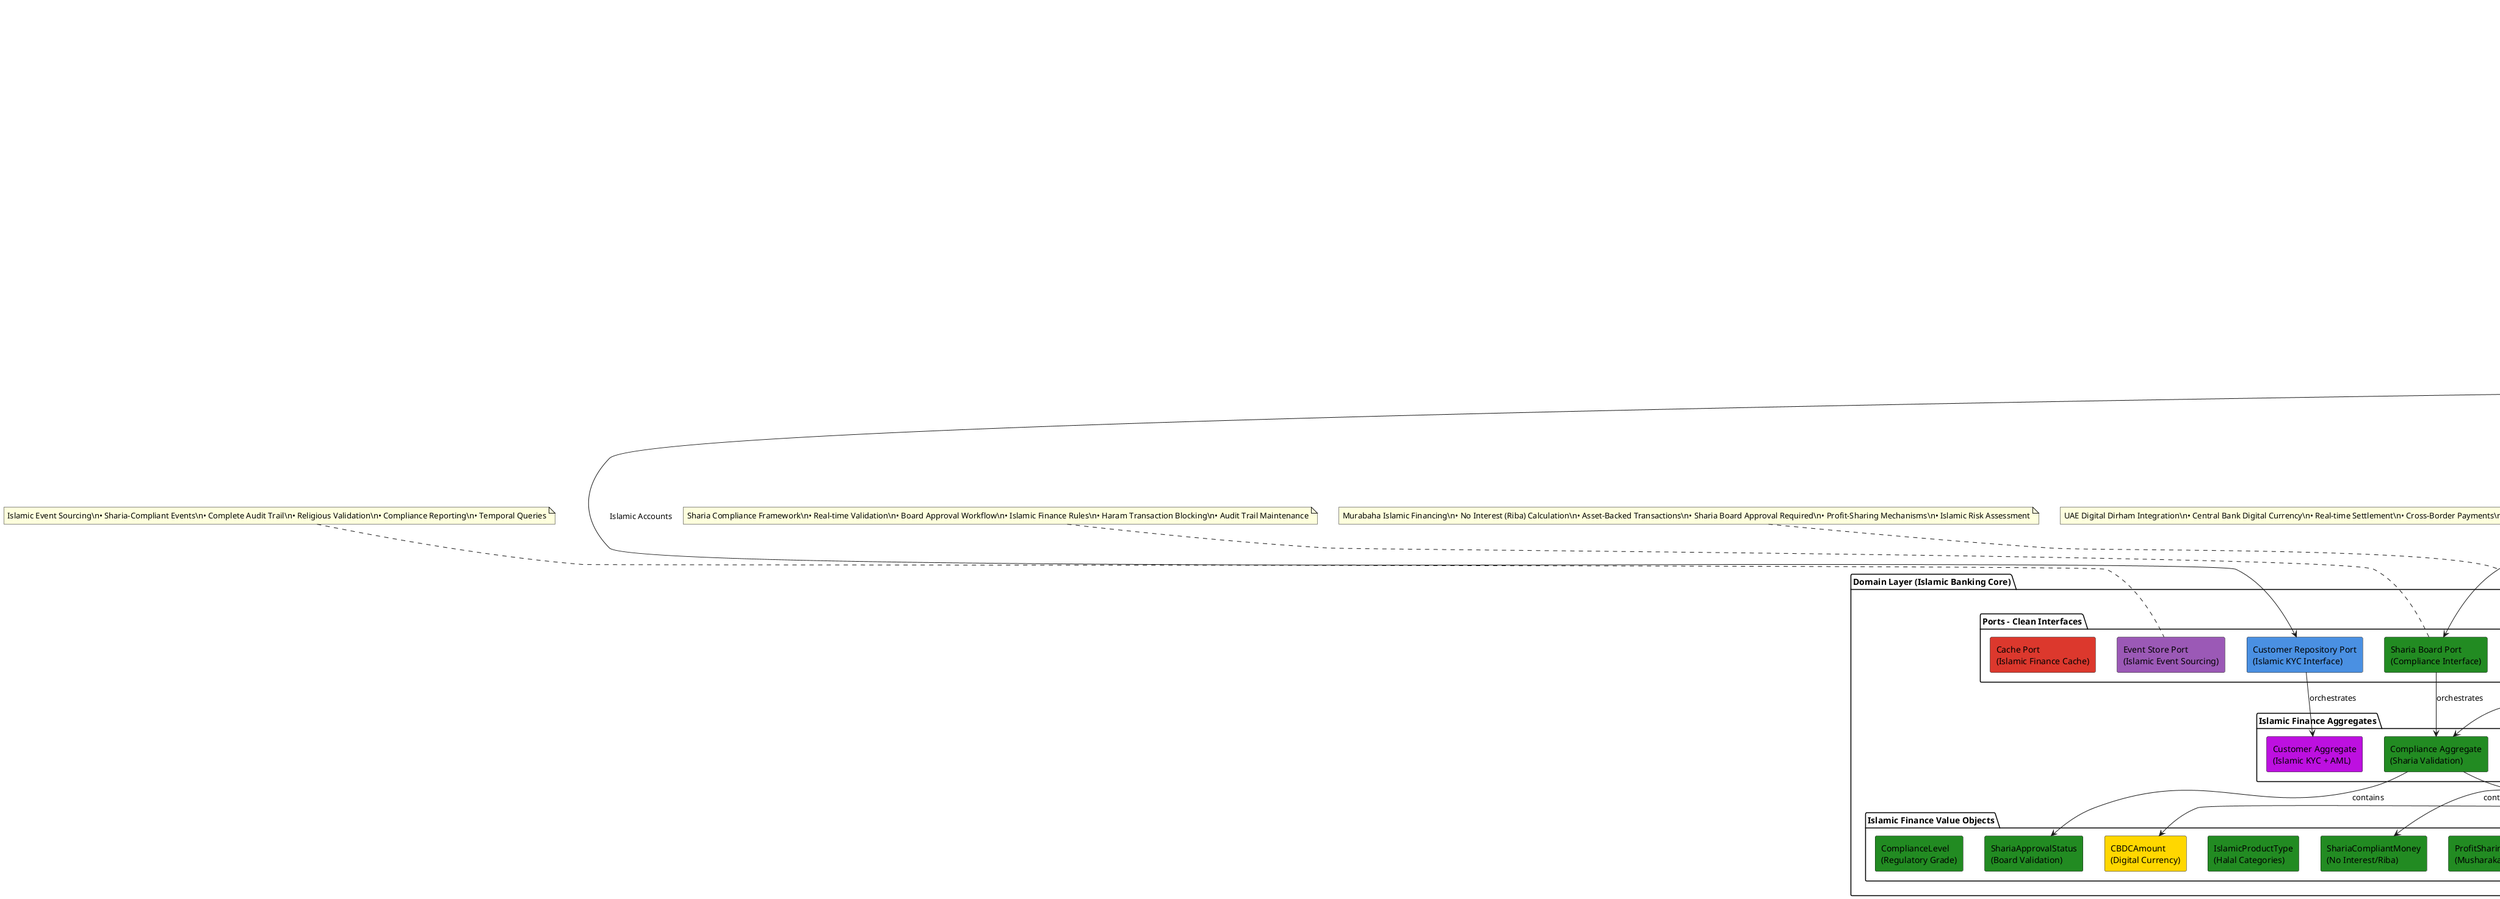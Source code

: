 @startuml AmanahFi Islamic Banking Platform - Hexagonal Architecture

!define PRIMARY_COLOR #4A90E2
!define SECONDARY_COLOR #7ED321
!define INFRASTRUCTURE_COLOR #F5A623
!define DOMAIN_COLOR #BD10E0
!define ISLAMIC_COLOR #228B22
!define SECURITY_COLOR #DC143C
!define CBDC_COLOR #FFD700
!define EVENT_COLOR #9B59B6
!define CACHE_COLOR #DC382D

skinparam backgroundColor #FFFFFF
skinparam componentStyle rectangle

title AmanahFi Islamic Banking Platform - Event-Driven Hexagonal Architecture v2.0.0

package "Infrastructure Layer (Kubernetes/Istio)" <<Frame>> {
    
    package "Input Adapters" {
        component [REST API Gateway\n(FAPI 2.0 + OAuth 2.1)] as ApiGateway INFRASTRUCTURE_COLOR
        component [Islamic Banking APIs\n(Murabaha, Musharakah)] as IslamicAPIs ISLAMIC_COLOR
        component [CBDC Integration Gateway\n(UAE Digital Dirham)] as CBDCGateway CBDC_COLOR
        component [Event Stream Consumers\n(Kafka Event Processing)] as EventConsumers EVENT_COLOR
        component [Security Headers Filter\n(DPoP + mTLS)] as SecurityFilter SECURITY_COLOR
        component [Sharia Compliance Filter\n(Real-time Validation)] as ShariaFilter ISLAMIC_COLOR
        component [Rate Limiting Filter\n(DDoS Protection)] as RateLimitFilter SECURITY_COLOR
    }
    
    package "Output Adapters" {
        component [Event Store Repository\n(PostgreSQL Events)] as EventStore EVENT_COLOR
        component [Redis Cache Cluster\n(Islamic Finance Cache)] as RedisCache CACHE_COLOR
        component [CBDC Wallet Integration\n(Central Bank APIs)] as CBDCWallet CBDC_COLOR
        component [Sharia Board APIs\n(Compliance Validation)] as ShariaAPIs ISLAMIC_COLOR
        component [External Bank APIs\n(UAE Banks Integration)] as ExternalBanks INFRASTRUCTURE_COLOR
        component [Audit Trail Repository\n(Compliance Tracking)] as AuditTrail SECURITY_COLOR
        component [Event Publishers\n(Domain Event Streaming)] as EventPublishers EVENT_COLOR
    }
    
    package "Security & Configuration" {
        component [FAPI 2.0 Security Config\n(DPoP + Certificate Binding)] as SecurityConfig SECURITY_COLOR
        component [Islamic Banking Config\n(Sharia Compliance Rules)] as IslamicConfig ISLAMIC_COLOR
        component [CBDC Configuration\n(Digital Currency Rules)] as CBDCConfig CBDC_COLOR
        component [Keycloak Integration\n(OAuth 2.1 + MFA)] as KeycloakConfig SECURITY_COLOR
        component [Redis Configuration\n(Cache Strategies)] as CacheConfig CACHE_COLOR
        component [Kubernetes Config\n(Service Mesh + HPA)] as K8sConfig INFRASTRUCTURE_COLOR
    }
}

package "Application Layer (Islamic Finance Orchestration)" <<Frame>> {
    component [Murabaha Services\n(Cost-Plus Financing)] as MurabahaServices ISLAMIC_COLOR
    component [Musharakah Services\n(Partnership Financing)] as MusharakahServices ISLAMIC_COLOR
    component [Ijarah Services\n(Islamic Leasing)] as IjarahServices ISLAMIC_COLOR
    component [CBDC Payment Services\n(Digital Dirham)] as CBDCServices CBDC_COLOR
    component [Compliance Services\n(Sharia Validation)] as ComplianceServices ISLAMIC_COLOR
    component [Account Services\n(Islamic Accounts)] as AccountServices ISLAMIC_COLOR
    component [Event Orchestration\n(Domain Event Coordination)] as EventOrchestration EVENT_COLOR
    component [Cache Management\n(Islamic Finance Cache)] as CacheManagement CACHE_COLOR
}

package "Domain Layer (Islamic Banking Core)" <<Frame>> {
    
    package "Islamic Finance Aggregates" {
        component [Murabaha Aggregate\n(Cost-Plus Contracts)] as MurabahaAggregate ISLAMIC_COLOR
        component [Customer Aggregate\n(Islamic KYC + AML)] as CustomerAggregate DOMAIN_COLOR
        component [Account Aggregate\n(Sharia-Compliant)] as AccountAggregate ISLAMIC_COLOR
        component [CBDC Wallet Aggregate\n(Digital Currency)] as CBDCAggregate CBDC_COLOR
        component [Payment Aggregate\n(Islamic Transactions)] as PaymentAggregate ISLAMIC_COLOR
        component [Compliance Aggregate\n(Sharia Validation)] as ComplianceAggregate ISLAMIC_COLOR
    }
    
    package "Islamic Finance Events" {
        component [MurabahaContractCreated\n(Purchase Order Event)] as MurabahaCreated EVENT_COLOR
        component [ProfitCalculated\n(Markup Determined)] as ProfitCalculated EVENT_COLOR
        component [ShariaComplianceValidated\n(Board Approval)] as ShariaValidated ISLAMIC_COLOR
        component [CBDCTransferCompleted\n(Digital Currency)] as CBDCTransfer CBDC_COLOR
        component [IslamicPaymentProcessed\n(Halal Transaction)] as IslamicPayment ISLAMIC_COLOR
        component [ComplianceCheckCompleted\n(Audit Event)] as ComplianceCheck ISLAMIC_COLOR
    }
    
    package "Islamic Finance Value Objects" {
        component [ShariaCompliantMoney\n(No Interest/Riba)] as ShariaCompliantMoney ISLAMIC_COLOR
        component [ProfitSharingRatio\n(Musharakah Terms)] as ProfitSharingRatio ISLAMIC_COLOR
        component [IslamicProductType\n(Halal Categories)] as IslamicProductType ISLAMIC_COLOR
        component [ShariaApprovalStatus\n(Board Validation)] as ShariaApprovalStatus ISLAMIC_COLOR
        component [CBDCAmount\n(Digital Currency)] as CBDCAmount CBDC_COLOR
        component [ComplianceLevel\n(Regulatory Grade)] as ComplianceLevel ISLAMIC_COLOR
    }
    
    package "Islamic Finance Domain Services" {
        component [Profit Calculation Service\n(No Interest Calculation)] as ProfitCalculationService ISLAMIC_COLOR
        component [Sharia Compliance Service\n(Real-time Validation)] as ShariaComplianceService ISLAMIC_COLOR
        component [Islamic Risk Assessment\n(Sharia-Compliant Risk)] as IslamicRiskService ISLAMIC_COLOR
        component [CBDC Integration Service\n(Central Bank Digital Currency)] as CBDCIntegrationService CBDC_COLOR
        component [Audit Trail Service\n(Compliance Tracking)] as AuditTrailService SECURITY_COLOR
    }
    
    package "Ports - Clean Interfaces" {
        component [Murabaha Repository Port\n(Islamic Contract Store)] as MurabahaPort ISLAMIC_COLOR
        component [Customer Repository Port\n(Islamic KYC Interface)] as CustomerPort PRIMARY_COLOR
        component [CBDC Wallet Port\n(Digital Currency Interface)] as CBDCPort CBDC_COLOR
        component [Sharia Board Port\n(Compliance Interface)] as ShariaPort ISLAMIC_COLOR
        component [Event Store Port\n(Islamic Event Sourcing)] as EventStorePort EVENT_COLOR
        component [Cache Port\n(Islamic Finance Cache)] as CachePort CACHE_COLOR
    }
}

' External Systems (UAE Financial Infrastructure)
cloud "UAE Financial Infrastructure" {
    database "PostgreSQL Event Store\n(Sharia-Compliant Events)" as Database DOMAIN_COLOR
    queue "Apache Kafka MSK\n(Islamic Event Streaming)" as Kafka EVENT_COLOR
    storage "Redis ElastiCache\n(Islamic Finance Cache)" as Redis CACHE_COLOR
    component "UAE Central Bank\n(CBDC Infrastructure)" as CentralBank CBDC_COLOR
    component "Sharia Board APIs\n(Compliance Validation)" as ShariaBoard ISLAMIC_COLOR
    component "UAE Banks Network\n(Multi-Bank Integration)" as UAEBanks INFRASTRUCTURE_COLOR
}

' Islamic Finance Service Domains
package "Islamic Finance Service Domains" <<Frame>> {
    component [Murabaha Service Domain\n(Cost-Plus Financing)] as MurabahaSD ISLAMIC_COLOR
    component [Musharakah Service Domain\n(Partnership Financing)] as MusharakahSD ISLAMIC_COLOR
    component [Ijarah Service Domain\n(Islamic Leasing)] as IjarahSD ISLAMIC_COLOR
    component [CBDC Service Domain\n(Digital Currency)] as CBDCSD CBDC_COLOR
    component [Sharia Compliance Domain\n(Religious Validation)] as ShariaSD ISLAMIC_COLOR
    component [Islamic Risk Domain\n(Sharia-Compliant Risk)] as RiskSD ISLAMIC_COLOR
}

' Event-Driven Islamic Banking Connections
EventConsumers --> EventOrchestration : Process Islamic Events
EventOrchestration --> MurabahaServices : Murabaha Contracts
EventOrchestration --> CBDCServices : Digital Currency
EventOrchestration --> ComplianceServices : Sharia Validation

' Islamic Finance Domain Event Flow
MurabahaAggregate --> MurabahaCreated : raises
MurabahaAggregate --> ProfitCalculated : raises
ComplianceAggregate --> ShariaValidated : raises
CBDCAggregate --> CBDCTransfer : raises
PaymentAggregate --> IslamicPayment : raises

' Application Layer Islamic Finance Coordination
MurabahaServices --> MurabahaPort : Islamic Contracts
CBDCServices --> CBDCPort : Digital Currency
ComplianceServices --> ShariaPort : Compliance Check
AccountServices --> CustomerPort : Islamic Accounts

' Domain Layer Internal Islamic Finance Relationships
MurabahaPort --> MurabahaAggregate : orchestrates
CustomerPort --> CustomerAggregate : orchestrates
CBDCPort --> CBDCAggregate : orchestrates
ShariaPort --> ComplianceAggregate : orchestrates

' Islamic Finance Service Domain Integration
MurabahaSD --> MurabahaAggregate : Sharia Compliant
CBDCSD --> CBDCAggregate : Digital Currency
ShariaSD --> ComplianceAggregate : Religious Validation
RiskSD --> IslamicRiskService : Islamic Risk

' Value Objects Integration
MurabahaAggregate --> ShariaCompliantMoney : contains
MurabahaAggregate --> ProfitSharingRatio : contains
CBDCAggregate --> CBDCAmount : contains
ComplianceAggregate --> ShariaApprovalStatus : contains

' Islamic Finance Infrastructure Implementation
ApiGateway --> SecurityFilter : FAPI 2.0 Authentication
SecurityFilter --> ShariaFilter : Sharia Validation
ShariaFilter --> MurabahaServices : Islamic Requests
IslamicAPIs --> ComplianceServices : Compliance Check

EventStore --> Database : Store Islamic Events
RedisCache --> Redis : Islamic Finance Cache
CBDCWallet --> CentralBank : Digital Currency
ShariaAPIs --> ShariaBoard : Compliance Validation

' Islamic Banking Business Rules
note top of MurabahaPort : Murabaha Islamic Financing\\n• No Interest (Riba) Calculation\\n• Asset-Backed Transactions\\n• Sharia Board Approval Required\\n• Profit-Sharing Mechanisms\\n• Islamic Risk Assessment
note top of CBDCPort : UAE Digital Dirham Integration\\n• Central Bank Digital Currency\\n• Real-time Settlement\\n• Cross-Border Payments\\n• Regulatory Compliance\\n• Multi-Bank Interoperability

note top of ShariaPort : Sharia Compliance Framework\\n• Real-time Validation\\n• Board Approval Workflow\\n• Islamic Finance Rules\\n• Haram Transaction Blocking\\n• Audit Trail Maintenance

note top of EventStorePort : Islamic Event Sourcing\\n• Sharia-Compliant Events\\n• Complete Audit Trail\\n• Religious Validation\\n• Compliance Reporting\\n• Temporal Queries

' CBDC and Islamic Finance Integration
note bottom of CentralBank : UAE CBDC Features\\n• Government-issued Digital Currency\\n• Real-time Cross-Border Payments\\n• Multi-Bank Integration\\n• Islamic Finance Compliance\\n• Regulatory Oversight

note bottom of ShariaBoard : Sharia Board Integration\\n• Real-time Compliance Validation\\n• Religious Authority Approval\\n• Fatwa Management\\n• Islamic Finance Certification\\n• Audit and Reporting

' Production Readiness for Islamic Banking
note right of K8sConfig : Kubernetes Islamic Banking\\n• Sharia-Compliant Microservices\\n• CBDC Integration Services\\n• Auto-scaling Islamic Workloads\\n• FAPI 2.0 Security Compliance\\n• Event-Driven Architecture\\n• Islamic Finance Monitoring

' Color Legend for Islamic Banking
note as IslamicLegend
  <b>AmanahFi Islamic Banking Platform Colors:</b>
  <color:#228B22>■</color> Islamic Finance Components
  <color:#FFD700>■</color> CBDC (Central Bank Digital Currency)
  <color:#DC143C>■</color> Security & Authentication
  <color:#BD10E0>■</color> Domain Layer (Core Banking)
  <color:#4A90E2>■</color> Ports (Clean Architecture)
  <color:#7ED321>■</color> Application Layer (Use Cases)
  <color:#F5A623>■</color> Infrastructure Layer
  <color:#9B59B6>■</color> Event-Driven Components
  <color:#DC382D>■</color> Cache Layer
end note

@enduml